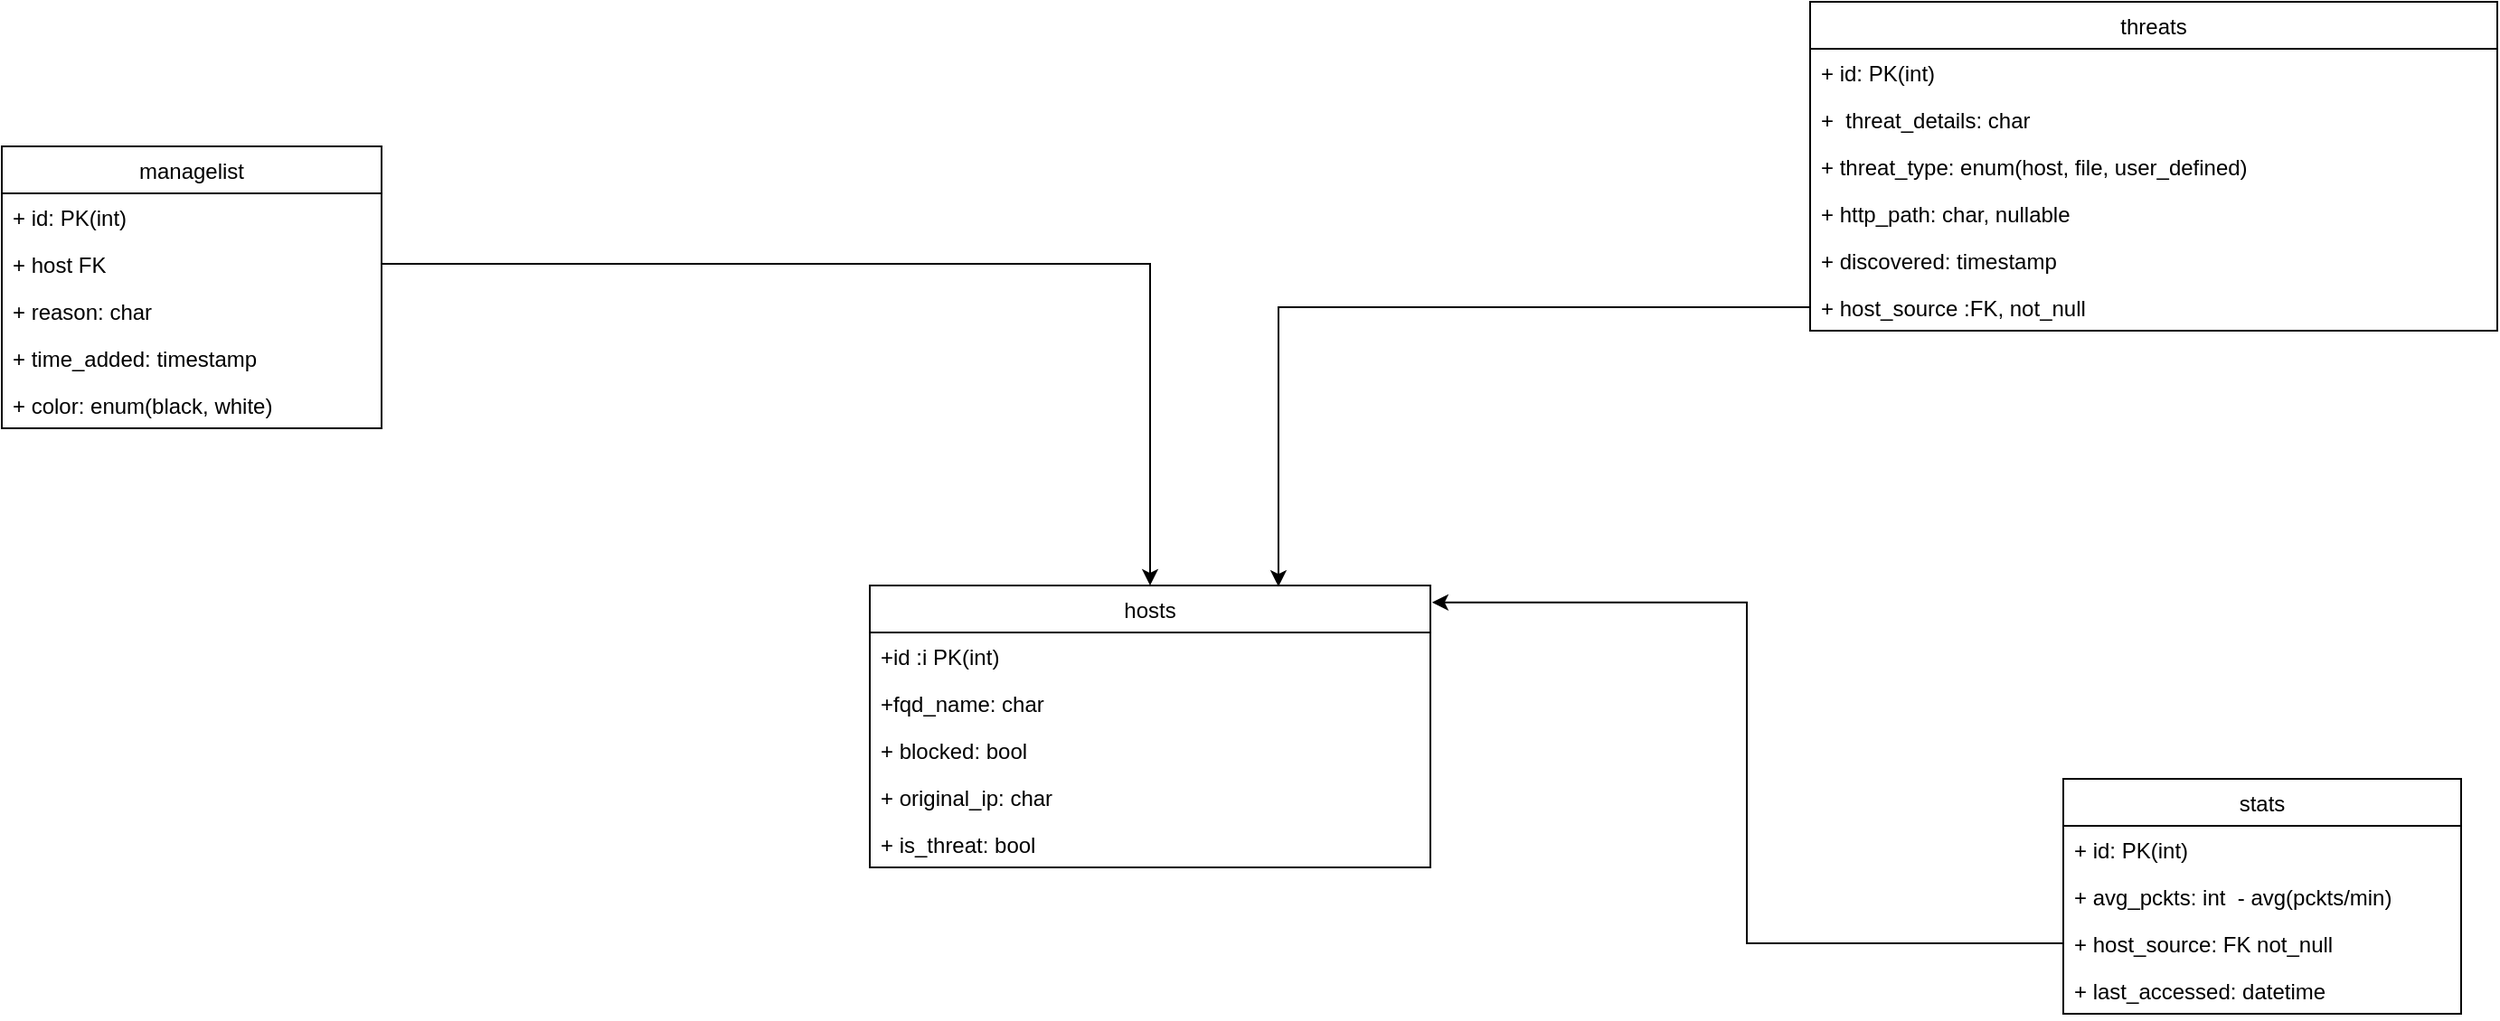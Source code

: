 <mxfile version="12.9.13" type="github">
  <diagram id="MWT13USeeJ6qSKT06YdU" name="Page-1">
    <mxGraphModel dx="3720" dy="1186" grid="1" gridSize="10" guides="1" tooltips="1" connect="1" arrows="1" fold="1" page="1" pageScale="1" pageWidth="827" pageHeight="1169" math="0" shadow="0">
      <root>
        <mxCell id="0" />
        <mxCell id="1" parent="0" />
        <mxCell id="zvz1MEoS4zydRPjngAiB-44" style="edgeStyle=orthogonalEdgeStyle;rounded=0;comic=0;orthogonalLoop=1;jettySize=auto;html=1;" edge="1" parent="1" source="zvz1MEoS4zydRPjngAiB-37" target="zvz1MEoS4zydRPjngAiB-7">
          <mxGeometry relative="1" as="geometry" />
        </mxCell>
        <mxCell id="zvz1MEoS4zydRPjngAiB-7" value="hosts" style="swimlane;fontStyle=0;childLayout=stackLayout;horizontal=1;startSize=26;fillColor=none;horizontalStack=0;resizeParent=1;resizeParentMax=0;resizeLast=0;collapsible=1;marginBottom=0;" vertex="1" parent="1">
          <mxGeometry x="-520" y="363" width="310" height="156" as="geometry" />
        </mxCell>
        <mxCell id="zvz1MEoS4zydRPjngAiB-8" value="+id :i PK(int)" style="text;strokeColor=none;fillColor=none;align=left;verticalAlign=top;spacingLeft=4;spacingRight=4;overflow=hidden;rotatable=0;points=[[0,0.5],[1,0.5]];portConstraint=eastwest;" vertex="1" parent="zvz1MEoS4zydRPjngAiB-7">
          <mxGeometry y="26" width="310" height="26" as="geometry" />
        </mxCell>
        <mxCell id="zvz1MEoS4zydRPjngAiB-9" value="+fqd_name: char" style="text;strokeColor=none;fillColor=none;align=left;verticalAlign=top;spacingLeft=4;spacingRight=4;overflow=hidden;rotatable=0;points=[[0,0.5],[1,0.5]];portConstraint=eastwest;" vertex="1" parent="zvz1MEoS4zydRPjngAiB-7">
          <mxGeometry y="52" width="310" height="26" as="geometry" />
        </mxCell>
        <mxCell id="zvz1MEoS4zydRPjngAiB-10" value="+ blocked: bool" style="text;strokeColor=none;fillColor=none;align=left;verticalAlign=top;spacingLeft=4;spacingRight=4;overflow=hidden;rotatable=0;points=[[0,0.5],[1,0.5]];portConstraint=eastwest;" vertex="1" parent="zvz1MEoS4zydRPjngAiB-7">
          <mxGeometry y="78" width="310" height="26" as="geometry" />
        </mxCell>
        <mxCell id="zvz1MEoS4zydRPjngAiB-20" value="+ original_ip: char" style="text;strokeColor=none;fillColor=none;align=left;verticalAlign=top;spacingLeft=4;spacingRight=4;overflow=hidden;rotatable=0;points=[[0,0.5],[1,0.5]];portConstraint=eastwest;" vertex="1" parent="zvz1MEoS4zydRPjngAiB-7">
          <mxGeometry y="104" width="310" height="26" as="geometry" />
        </mxCell>
        <mxCell id="zvz1MEoS4zydRPjngAiB-21" value="+ is_threat: bool" style="text;strokeColor=none;fillColor=none;align=left;verticalAlign=top;spacingLeft=4;spacingRight=4;overflow=hidden;rotatable=0;points=[[0,0.5],[1,0.5]];portConstraint=eastwest;" vertex="1" parent="zvz1MEoS4zydRPjngAiB-7">
          <mxGeometry y="130" width="310" height="26" as="geometry" />
        </mxCell>
        <mxCell id="zvz1MEoS4zydRPjngAiB-51" style="edgeStyle=orthogonalEdgeStyle;rounded=0;comic=0;orthogonalLoop=1;jettySize=auto;html=1;entryX=0.729;entryY=0.004;entryDx=0;entryDy=0;entryPerimeter=0;" edge="1" parent="1" source="zvz1MEoS4zydRPjngAiB-50" target="zvz1MEoS4zydRPjngAiB-7">
          <mxGeometry relative="1" as="geometry" />
        </mxCell>
        <mxCell id="zvz1MEoS4zydRPjngAiB-53" style="edgeStyle=orthogonalEdgeStyle;rounded=0;comic=0;orthogonalLoop=1;jettySize=auto;html=1;entryX=1.003;entryY=0.06;entryDx=0;entryDy=0;entryPerimeter=0;" edge="1" parent="1" source="zvz1MEoS4zydRPjngAiB-31" target="zvz1MEoS4zydRPjngAiB-7">
          <mxGeometry relative="1" as="geometry" />
        </mxCell>
        <mxCell id="zvz1MEoS4zydRPjngAiB-15" value="threats" style="swimlane;fontStyle=0;childLayout=stackLayout;horizontal=1;startSize=26;fillColor=none;horizontalStack=0;resizeParent=1;resizeParentMax=0;resizeLast=0;collapsible=1;marginBottom=0;" vertex="1" parent="1">
          <mxGeometry y="40" width="380" height="182" as="geometry" />
        </mxCell>
        <mxCell id="zvz1MEoS4zydRPjngAiB-16" value="+ id: PK(int)" style="text;strokeColor=none;fillColor=none;align=left;verticalAlign=top;spacingLeft=4;spacingRight=4;overflow=hidden;rotatable=0;points=[[0,0.5],[1,0.5]];portConstraint=eastwest;" vertex="1" parent="zvz1MEoS4zydRPjngAiB-15">
          <mxGeometry y="26" width="380" height="26" as="geometry" />
        </mxCell>
        <mxCell id="zvz1MEoS4zydRPjngAiB-17" value="+  threat_details: char" style="text;strokeColor=none;fillColor=none;align=left;verticalAlign=top;spacingLeft=4;spacingRight=4;overflow=hidden;rotatable=0;points=[[0,0.5],[1,0.5]];portConstraint=eastwest;" vertex="1" parent="zvz1MEoS4zydRPjngAiB-15">
          <mxGeometry y="52" width="380" height="26" as="geometry" />
        </mxCell>
        <mxCell id="zvz1MEoS4zydRPjngAiB-24" value="+ threat_type: enum(host, file, user_defined)" style="text;strokeColor=none;fillColor=none;align=left;verticalAlign=top;spacingLeft=4;spacingRight=4;overflow=hidden;rotatable=0;points=[[0,0.5],[1,0.5]];portConstraint=eastwest;" vertex="1" parent="zvz1MEoS4zydRPjngAiB-15">
          <mxGeometry y="78" width="380" height="26" as="geometry" />
        </mxCell>
        <mxCell id="zvz1MEoS4zydRPjngAiB-25" value="+ http_path: char, nullable" style="text;strokeColor=none;fillColor=none;align=left;verticalAlign=top;spacingLeft=4;spacingRight=4;overflow=hidden;rotatable=0;points=[[0,0.5],[1,0.5]];portConstraint=eastwest;" vertex="1" parent="zvz1MEoS4zydRPjngAiB-15">
          <mxGeometry y="104" width="380" height="26" as="geometry" />
        </mxCell>
        <mxCell id="zvz1MEoS4zydRPjngAiB-26" value="+ discovered: timestamp" style="text;strokeColor=none;fillColor=none;align=left;verticalAlign=top;spacingLeft=4;spacingRight=4;overflow=hidden;rotatable=0;points=[[0,0.5],[1,0.5]];portConstraint=eastwest;" vertex="1" parent="zvz1MEoS4zydRPjngAiB-15">
          <mxGeometry y="130" width="380" height="26" as="geometry" />
        </mxCell>
        <mxCell id="zvz1MEoS4zydRPjngAiB-50" value="+ host_source :FK, not_null" style="text;strokeColor=none;fillColor=none;align=left;verticalAlign=top;spacingLeft=4;spacingRight=4;overflow=hidden;rotatable=0;points=[[0,0.5],[1,0.5]];portConstraint=eastwest;" vertex="1" parent="zvz1MEoS4zydRPjngAiB-15">
          <mxGeometry y="156" width="380" height="26" as="geometry" />
        </mxCell>
        <mxCell id="zvz1MEoS4zydRPjngAiB-28" value="stats" style="swimlane;fontStyle=0;childLayout=stackLayout;horizontal=1;startSize=26;fillColor=none;horizontalStack=0;resizeParent=1;resizeParentMax=0;resizeLast=0;collapsible=1;marginBottom=0;" vertex="1" parent="1">
          <mxGeometry x="140" y="470" width="220" height="130" as="geometry" />
        </mxCell>
        <mxCell id="zvz1MEoS4zydRPjngAiB-29" value="+ id: PK(int)" style="text;strokeColor=none;fillColor=none;align=left;verticalAlign=top;spacingLeft=4;spacingRight=4;overflow=hidden;rotatable=0;points=[[0,0.5],[1,0.5]];portConstraint=eastwest;" vertex="1" parent="zvz1MEoS4zydRPjngAiB-28">
          <mxGeometry y="26" width="220" height="26" as="geometry" />
        </mxCell>
        <mxCell id="zvz1MEoS4zydRPjngAiB-30" value="+ avg_pckts: int  - avg(pckts/min)" style="text;strokeColor=none;fillColor=none;align=left;verticalAlign=top;spacingLeft=4;spacingRight=4;overflow=hidden;rotatable=0;points=[[0,0.5],[1,0.5]];portConstraint=eastwest;" vertex="1" parent="zvz1MEoS4zydRPjngAiB-28">
          <mxGeometry y="52" width="220" height="26" as="geometry" />
        </mxCell>
        <mxCell id="zvz1MEoS4zydRPjngAiB-31" value="+ host_source: FK not_null" style="text;strokeColor=none;fillColor=none;align=left;verticalAlign=top;spacingLeft=4;spacingRight=4;overflow=hidden;rotatable=0;points=[[0,0.5],[1,0.5]];portConstraint=eastwest;" vertex="1" parent="zvz1MEoS4zydRPjngAiB-28">
          <mxGeometry y="78" width="220" height="26" as="geometry" />
        </mxCell>
        <mxCell id="zvz1MEoS4zydRPjngAiB-54" value="+ last_accessed: datetime" style="text;strokeColor=none;fillColor=none;align=left;verticalAlign=top;spacingLeft=4;spacingRight=4;overflow=hidden;rotatable=0;points=[[0,0.5],[1,0.5]];portConstraint=eastwest;" vertex="1" parent="zvz1MEoS4zydRPjngAiB-28">
          <mxGeometry y="104" width="220" height="26" as="geometry" />
        </mxCell>
        <mxCell id="zvz1MEoS4zydRPjngAiB-35" value="managelist" style="swimlane;fontStyle=0;childLayout=stackLayout;horizontal=1;startSize=26;fillColor=none;horizontalStack=0;resizeParent=1;resizeParentMax=0;resizeLast=0;collapsible=1;marginBottom=0;" vertex="1" parent="1">
          <mxGeometry x="-1000" y="120" width="210" height="156" as="geometry" />
        </mxCell>
        <mxCell id="zvz1MEoS4zydRPjngAiB-36" value="+ id: PK(int)" style="text;strokeColor=none;fillColor=none;align=left;verticalAlign=top;spacingLeft=4;spacingRight=4;overflow=hidden;rotatable=0;points=[[0,0.5],[1,0.5]];portConstraint=eastwest;" vertex="1" parent="zvz1MEoS4zydRPjngAiB-35">
          <mxGeometry y="26" width="210" height="26" as="geometry" />
        </mxCell>
        <mxCell id="zvz1MEoS4zydRPjngAiB-37" value="+ host FK" style="text;strokeColor=none;fillColor=none;align=left;verticalAlign=top;spacingLeft=4;spacingRight=4;overflow=hidden;rotatable=0;points=[[0,0.5],[1,0.5]];portConstraint=eastwest;" vertex="1" parent="zvz1MEoS4zydRPjngAiB-35">
          <mxGeometry y="52" width="210" height="26" as="geometry" />
        </mxCell>
        <mxCell id="zvz1MEoS4zydRPjngAiB-38" value="+ reason: char" style="text;strokeColor=none;fillColor=none;align=left;verticalAlign=top;spacingLeft=4;spacingRight=4;overflow=hidden;rotatable=0;points=[[0,0.5],[1,0.5]];portConstraint=eastwest;" vertex="1" parent="zvz1MEoS4zydRPjngAiB-35">
          <mxGeometry y="78" width="210" height="26" as="geometry" />
        </mxCell>
        <mxCell id="zvz1MEoS4zydRPjngAiB-39" value="+ time_added: timestamp" style="text;strokeColor=none;fillColor=none;align=left;verticalAlign=top;spacingLeft=4;spacingRight=4;overflow=hidden;rotatable=0;points=[[0,0.5],[1,0.5]];portConstraint=eastwest;" vertex="1" parent="zvz1MEoS4zydRPjngAiB-35">
          <mxGeometry y="104" width="210" height="26" as="geometry" />
        </mxCell>
        <mxCell id="zvz1MEoS4zydRPjngAiB-43" value="+ color: enum(black, white) " style="text;strokeColor=none;fillColor=none;align=left;verticalAlign=top;spacingLeft=4;spacingRight=4;overflow=hidden;rotatable=0;points=[[0,0.5],[1,0.5]];portConstraint=eastwest;" vertex="1" parent="zvz1MEoS4zydRPjngAiB-35">
          <mxGeometry y="130" width="210" height="26" as="geometry" />
        </mxCell>
      </root>
    </mxGraphModel>
  </diagram>
</mxfile>
